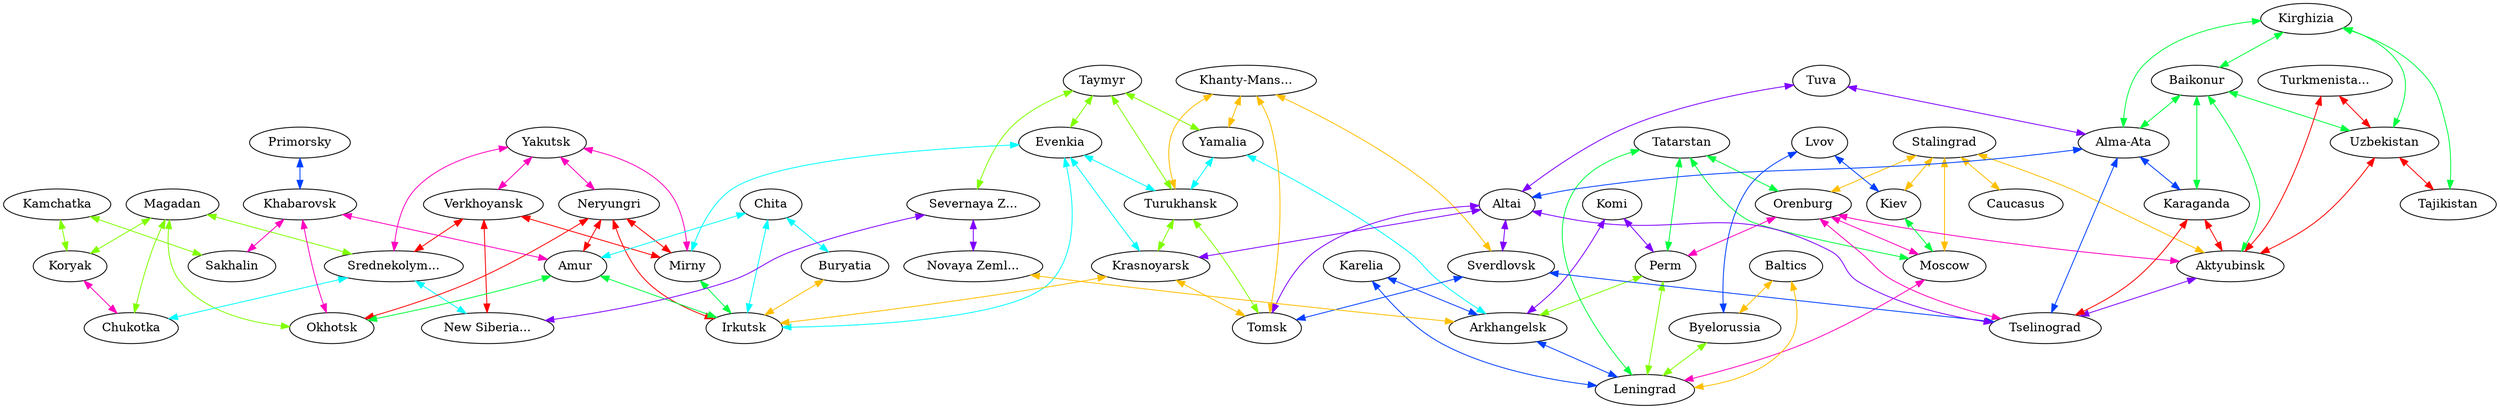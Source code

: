 graph x {
"Chukotka" [pos="7.29166666666667,-2.04166666666667",label="Chukotka"]
"Magadan" [pos="6.97222222222222,-2.97222222222222",label="Magadan"]
"Koryak" [pos="7.70833333333333,-2.5",label="Koryak"]
"Kamchatka" [pos="7.86111111111111,-3.18055555555556",label="Kamchatka"]
"Karelia" [pos="2.26388888888889,-1.54166666666667",label="Karelia"]
"Leningrad" [pos="1.66666666666667,-2.06944444444444",label="Leningrad"]
"Arkhangelsk" [pos="2.23611111111111,-2.125",label="Arkhangelsk"]
"Komi" [pos="2.61111111111111,-2.5",label="Komi"]
"Moscow" [pos="1.26388888888889,-2.31944444444444",label="Moscow"]
"Perm" [pos="2.48611111111111,-3.08333333333333",label="Perm"]
"Tatarstan" [pos="1.77777777777778,-2.73611111111111",label="Tatarstan"]
"Stalingrad" [pos="0.916666666666667,-3.11111111111111",label="Stalingrad"]
"Orenburg" [pos="2.04166666666667,-3.44444444444444",label="Orenburg"]
"Caucasus" [pos="0.388888888888889,-3.68055555555556",label="Caucasus"]
"Srednekolymsk" [pos="6.45833333333333,-2.55555555555556",label="Srednekolym..."]
"Mirny" [pos="5.08333333333333,-3.13888888888889",label="Mirny"]
"Verkhoyansk" [pos="5.63888888888889,-2.69444444444444",label="Verkhoyansk"]
"Yakutsk" [pos="6.13888888888889,-3.38888888888889",label="Yakutsk"]
"Neryungri" [pos="6,-3.86111111111111",label="Neryungri"]
"Taymyr" [pos="4.55555555555556,-2.34722222222222",label="Taymyr"]
"Yamalia" [pos="3.625,-2.875",label="Yamalia"]
"Evenkia" [pos="4.52777777777778,-3.29166666666667",label="Evenkia"]
"Khanty-Mansi" [pos="3.04166666666667,-2.95833333333333",label="Khanty-Mans..."]
"Sverdlovsk" [pos="2.94444444444444,-3.47222222222222",label="Sverdlovsk"]
"Turukhansk" [pos="4,-3.36111111111111",label="Turukhansk"]
"Tomsk" [pos="3.45833333333333,-3.61111111111111",label="Tomsk"]
"Krasnoyarsk" [pos="4.15277777777778,-3.93055555555556",label="Krasnoyarsk"]
"Altai" [pos="3.30555555555556,-4.08333333333333",label="Altai"]
"Tuva" [pos="4.08333333333333,-4.72222222222222",label="Tuva"]
"Aktyubinsk" [pos="1.59722222222222,-3.65277777777778",label="Aktyubinsk"]
"Tselinograd" [pos="2.65277777777778,-4.08333333333333",label="Tselinograd"]
"Karaganda" [pos="2.15277777777778,-4.19444444444444",label="Karaganda"]
"Baikonur" [pos="2.06944444444444,-4.72222222222222",label="Baikonur"]
"Alma-Ata" [pos="3.13888888888889,-4.63888888888889",label="Alma-Ata"]
"Okhotsk" [pos="6.72222222222222,-3.55555555555556",label="Okhotsk"]
"Irkutsk" [pos="4.79166666666667,-4.22222222222222",label="Irkutsk"]
"Amur" [pos="6.27777777777778,-4.41666666666667",label="Amur"]
"Sakhalin" [pos="7.31944444444444,-4.26388888888889",label="Sakhalin"]
"Buryatia" [pos="5.19444444444444,-4.30555555555556",label="Buryatia"]
"Chita" [pos="5.55555555555556,-4.48611111111111",label="Chita"]
"Khabarovsk" [pos="6.76388888888889,-4.44444444444444",label="Khabarovsk"]
"Primorsky" [pos="7,-5.01388888888889",label="Primorsky"]
"Turkmenistan" [pos="1.18055555555556,-4.52777777777778",label="Turkmenista..."]
"Uzbekistan" [pos="1.68055555555556,-4.875",label="Uzbekistan"]
"Kirghizia" [pos="2.43055555555556,-5.125",label="Kirghizia"]
"Tajikistan" [pos="1.94444444444444,-5.34722222222222",label="Tajikistan"]
"Baltics" [pos="1.29166666666667,-1.54166666666667",label="Baltics"]
"Byelorussia" [pos="1.02777777777778,-1.94444444444444",label="Byelorussia"]
"Lvov" [pos="0.611111111111111,-1.98611111111111",label="Lvov"]
"Kiev" [pos="0.763888888888889,-2.61111111111111",label="Kiev"]
"Novaya Zemlya" [pos="3.52777777777778,-1.68055555555556",label="Novaya Zeml..."]
"Severnaya Zemlya" [pos="4.81944444444444,-1.58333333333333",label="Severnaya Z..."]
"New Siberian Islands" [pos="5.81944444444444,-1.83333333333333",label="New Siberia..."]
"Stalingrad" -- "Orenburg" [dir="both",color="0.125,1,1"]
"Stalingrad" -- "Aktyubinsk" [dir="both",color="0.125,1,1"]
"Stalingrad" -- "Caucasus" [dir="both",color="0.125,1,1"]
"Stalingrad" -- "Moscow" [dir="both",color="0.125,1,1"]
"Stalingrad" -- "Kiev" [dir="both",color="0.125,1,1"]
"Taymyr" -- "Severnaya Zemlya" [dir="both",color="0.25,1,1"]
"Taymyr" -- "Evenkia" [dir="both",color="0.25,1,1"]
"Taymyr" -- "Turukhansk" [dir="both",color="0.25,1,1"]
"Taymyr" -- "Yamalia" [dir="both",color="0.25,1,1"]
"Tatarstan" -- "Orenburg" [dir="both",color="0.375,1,1"]
"Tatarstan" -- "Leningrad" [dir="both",color="0.375,1,1"]
"Tatarstan" -- "Perm" [dir="both",color="0.375,1,1"]
"Tatarstan" -- "Moscow" [dir="both",color="0.375,1,1"]
"Evenkia" -- "Irkutsk" [dir="both",color="0.5,1,1"]
"Evenkia" -- "Mirny" [dir="both",color="0.5,1,1"]
"Evenkia" -- "Turukhansk" [dir="both",color="0.5,1,1"]
"Evenkia" -- "Krasnoyarsk" [dir="both",color="0.5,1,1"]
"Lvov" -- "Byelorussia" [dir="both",color="0.625,1,1"]
"Lvov" -- "Kiev" [dir="both",color="0.625,1,1"]
"Tuva" -- "Altai" [dir="both",color="0.75,1,1"]
"Tuva" -- "Alma-Ata" [dir="both",color="0.75,1,1"]
"Yakutsk" -- "Srednekolymsk" [dir="both",color="0.875,1,1"]
"Yakutsk" -- "Neryungri" [dir="both",color="0.875,1,1"]
"Yakutsk" -- "Verkhoyansk" [dir="both",color="0.875,1,1"]
"Yakutsk" -- "Mirny" [dir="both",color="0.875,1,1"]
"Verkhoyansk" -- "Srednekolymsk" [dir="both",color="1,1,1"]
"Verkhoyansk" -- "New Siberian Islands" [dir="both",color="1,1,1"]
"Verkhoyansk" -- "Mirny" [dir="both",color="1,1,1"]
"Baltics" -- "Byelorussia" [dir="both",color="0.125,1,1"]
"Baltics" -- "Leningrad" [dir="both",color="0.125,1,1"]
"Kamchatka" -- "Koryak" [dir="both",color="0.25,1,1"]
"Kamchatka" -- "Sakhalin" [dir="both",color="0.25,1,1"]
"Kirghizia" -- "Uzbekistan" [dir="both",color="0.375,1,1"]
"Kirghizia" -- "Tajikistan" [dir="both",color="0.375,1,1"]
"Kirghizia" -- "Baikonur" [dir="both",color="0.375,1,1"]
"Kirghizia" -- "Alma-Ata" [dir="both",color="0.375,1,1"]
"Chita" -- "Amur" [dir="both",color="0.5,1,1"]
"Chita" -- "Buryatia" [dir="both",color="0.5,1,1"]
"Chita" -- "Irkutsk" [dir="both",color="0.5,1,1"]
"Primorsky" -- "Khabarovsk" [dir="both",color="0.625,1,1"]
"Komi" -- "Arkhangelsk" [dir="both",color="0.75,1,1"]
"Komi" -- "Perm" [dir="both",color="0.75,1,1"]
"Khabarovsk" -- "Okhotsk" [dir="both",color="0.875,1,1"]
"Khabarovsk" -- "Amur" [dir="both",color="0.875,1,1"]
"Khabarovsk" -- "Sakhalin" [dir="both",color="0.875,1,1"]
"Turkmenistan" -- "Aktyubinsk" [dir="both",color="1,1,1"]
"Turkmenistan" -- "Uzbekistan" [dir="both",color="1,1,1"]
"Khanty-Mansi" -- "Tomsk" [dir="both",color="0.125,1,1"]
"Khanty-Mansi" -- "Turukhansk" [dir="both",color="0.125,1,1"]
"Khanty-Mansi" -- "Sverdlovsk" [dir="both",color="0.125,1,1"]
"Khanty-Mansi" -- "Yamalia" [dir="both",color="0.125,1,1"]
"Magadan" -- "Okhotsk" [dir="both",color="0.25,1,1"]
"Magadan" -- "Srednekolymsk" [dir="both",color="0.25,1,1"]
"Magadan" -- "Koryak" [dir="both",color="0.25,1,1"]
"Magadan" -- "Chukotka" [dir="both",color="0.25,1,1"]
"Baikonur" -- "Aktyubinsk" [dir="both",color="0.375,1,1"]
"Baikonur" -- "Uzbekistan" [dir="both",color="0.375,1,1"]
"Baikonur" -- "Alma-Ata" [dir="both",color="0.375,1,1"]
"Baikonur" -- "Karaganda" [dir="both",color="0.375,1,1"]
"Alma-Ata" -- "Tselinograd" [dir="both",color="0.625,1,1"]
"Alma-Ata" -- "Altai" [dir="both",color="0.625,1,1"]
"Alma-Ata" -- "Karaganda" [dir="both",color="0.625,1,1"]
"Altai" -- "Tselinograd" [dir="both",color="0.75,1,1"]
"Altai" -- "Tomsk" [dir="both",color="0.75,1,1"]
"Altai" -- "Sverdlovsk" [dir="both",color="0.75,1,1"]
"Altai" -- "Krasnoyarsk" [dir="both",color="0.75,1,1"]
"Orenburg" -- "Tselinograd" [dir="both",color="0.875,1,1"]
"Orenburg" -- "Aktyubinsk" [dir="both",color="0.875,1,1"]
"Orenburg" -- "Perm" [dir="both",color="0.875,1,1"]
"Orenburg" -- "Moscow" [dir="both",color="0.875,1,1"]
"Neryungri" -- "Okhotsk" [dir="both",color="1,1,1"]
"Neryungri" -- "Amur" [dir="both",color="1,1,1"]
"Neryungri" -- "Irkutsk" [dir="both",color="1,1,1"]
"Neryungri" -- "Mirny" [dir="both",color="1,1,1"]
"Buryatia" -- "Irkutsk" [dir="both",color="0.125,1,1"]
"Perm" -- "Arkhangelsk" [dir="both",color="0.25,1,1"]
"Perm" -- "Leningrad" [dir="both",color="0.25,1,1"]
"Mirny" -- "Irkutsk" [dir="both",color="0.375,1,1"]
"Yamalia" -- "Arkhangelsk" [dir="both",color="0.5,1,1"]
"Yamalia" -- "Turukhansk" [dir="both",color="0.5,1,1"]
"Sverdlovsk" -- "Tselinograd" [dir="both",color="0.625,1,1"]
"Sverdlovsk" -- "Tomsk" [dir="both",color="0.625,1,1"]
"Severnaya Zemlya" -- "New Siberian Islands" [dir="both",color="0.75,1,1"]
"Severnaya Zemlya" -- "Novaya Zemlya" [dir="both",color="0.75,1,1"]
"Koryak" -- "Chukotka" [dir="both",color="0.875,1,1"]
"Uzbekistan" -- "Aktyubinsk" [dir="both",color="1,1,1"]
"Uzbekistan" -- "Tajikistan" [dir="both",color="1,1,1"]
"Novaya Zemlya" -- "Arkhangelsk" [dir="both",color="0.125,1,1"]
"Turukhansk" -- "Tomsk" [dir="both",color="0.25,1,1"]
"Turukhansk" -- "Krasnoyarsk" [dir="both",color="0.25,1,1"]
"Kiev" -- "Moscow" [dir="both",color="0.375,1,1"]
"Srednekolymsk" -- "New Siberian Islands" [dir="both",color="0.5,1,1"]
"Srednekolymsk" -- "Chukotka" [dir="both",color="0.5,1,1"]
"Karelia" -- "Arkhangelsk" [dir="both",color="0.625,1,1"]
"Karelia" -- "Leningrad" [dir="both",color="0.625,1,1"]
"Moscow" -- "Leningrad" [dir="both",color="0.875,1,1"]
"Karaganda" -- "Tselinograd" [dir="both",color="1,1,1"]
"Karaganda" -- "Aktyubinsk" [dir="both",color="1,1,1"]
"Krasnoyarsk" -- "Irkutsk" [dir="both",color="0.125,1,1"]
"Krasnoyarsk" -- "Tomsk" [dir="both",color="0.125,1,1"]
"Byelorussia" -- "Leningrad" [dir="both",color="0.25,1,1"]
"Amur" -- "Okhotsk" [dir="both",color="0.375,1,1"]
"Amur" -- "Irkutsk" [dir="both",color="0.375,1,1"]
"Arkhangelsk" -- "Leningrad" [dir="both",color="0.625,1,1"]
"Aktyubinsk" -- "Tselinograd" [dir="both",color="0.75,1,1"]
}
